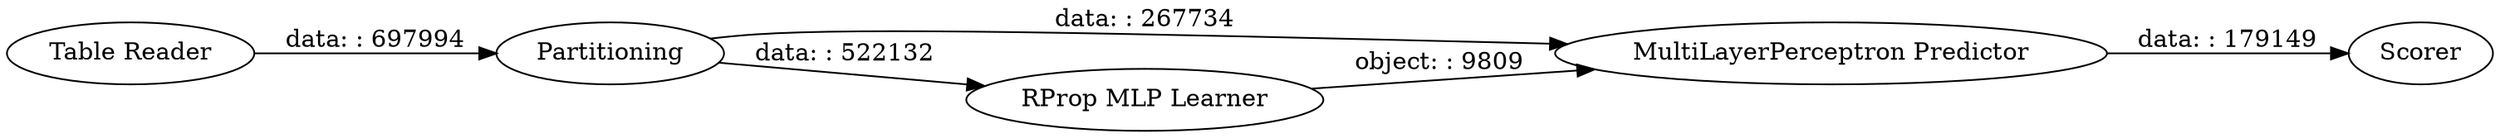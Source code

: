digraph {
	"4270274553281659034_739" [label="Table Reader"]
	"4270274553281659034_744" [label=Partitioning]
	"4270274553281659034_743" [label="MultiLayerPerceptron Predictor"]
	"4270274553281659034_745" [label=Scorer]
	"4270274553281659034_742" [label="RProp MLP Learner"]
	"4270274553281659034_742" -> "4270274553281659034_743" [label="object: : 9809"]
	"4270274553281659034_744" -> "4270274553281659034_742" [label="data: : 522132"]
	"4270274553281659034_743" -> "4270274553281659034_745" [label="data: : 179149"]
	"4270274553281659034_744" -> "4270274553281659034_743" [label="data: : 267734"]
	"4270274553281659034_739" -> "4270274553281659034_744" [label="data: : 697994"]
	rankdir=LR
}
